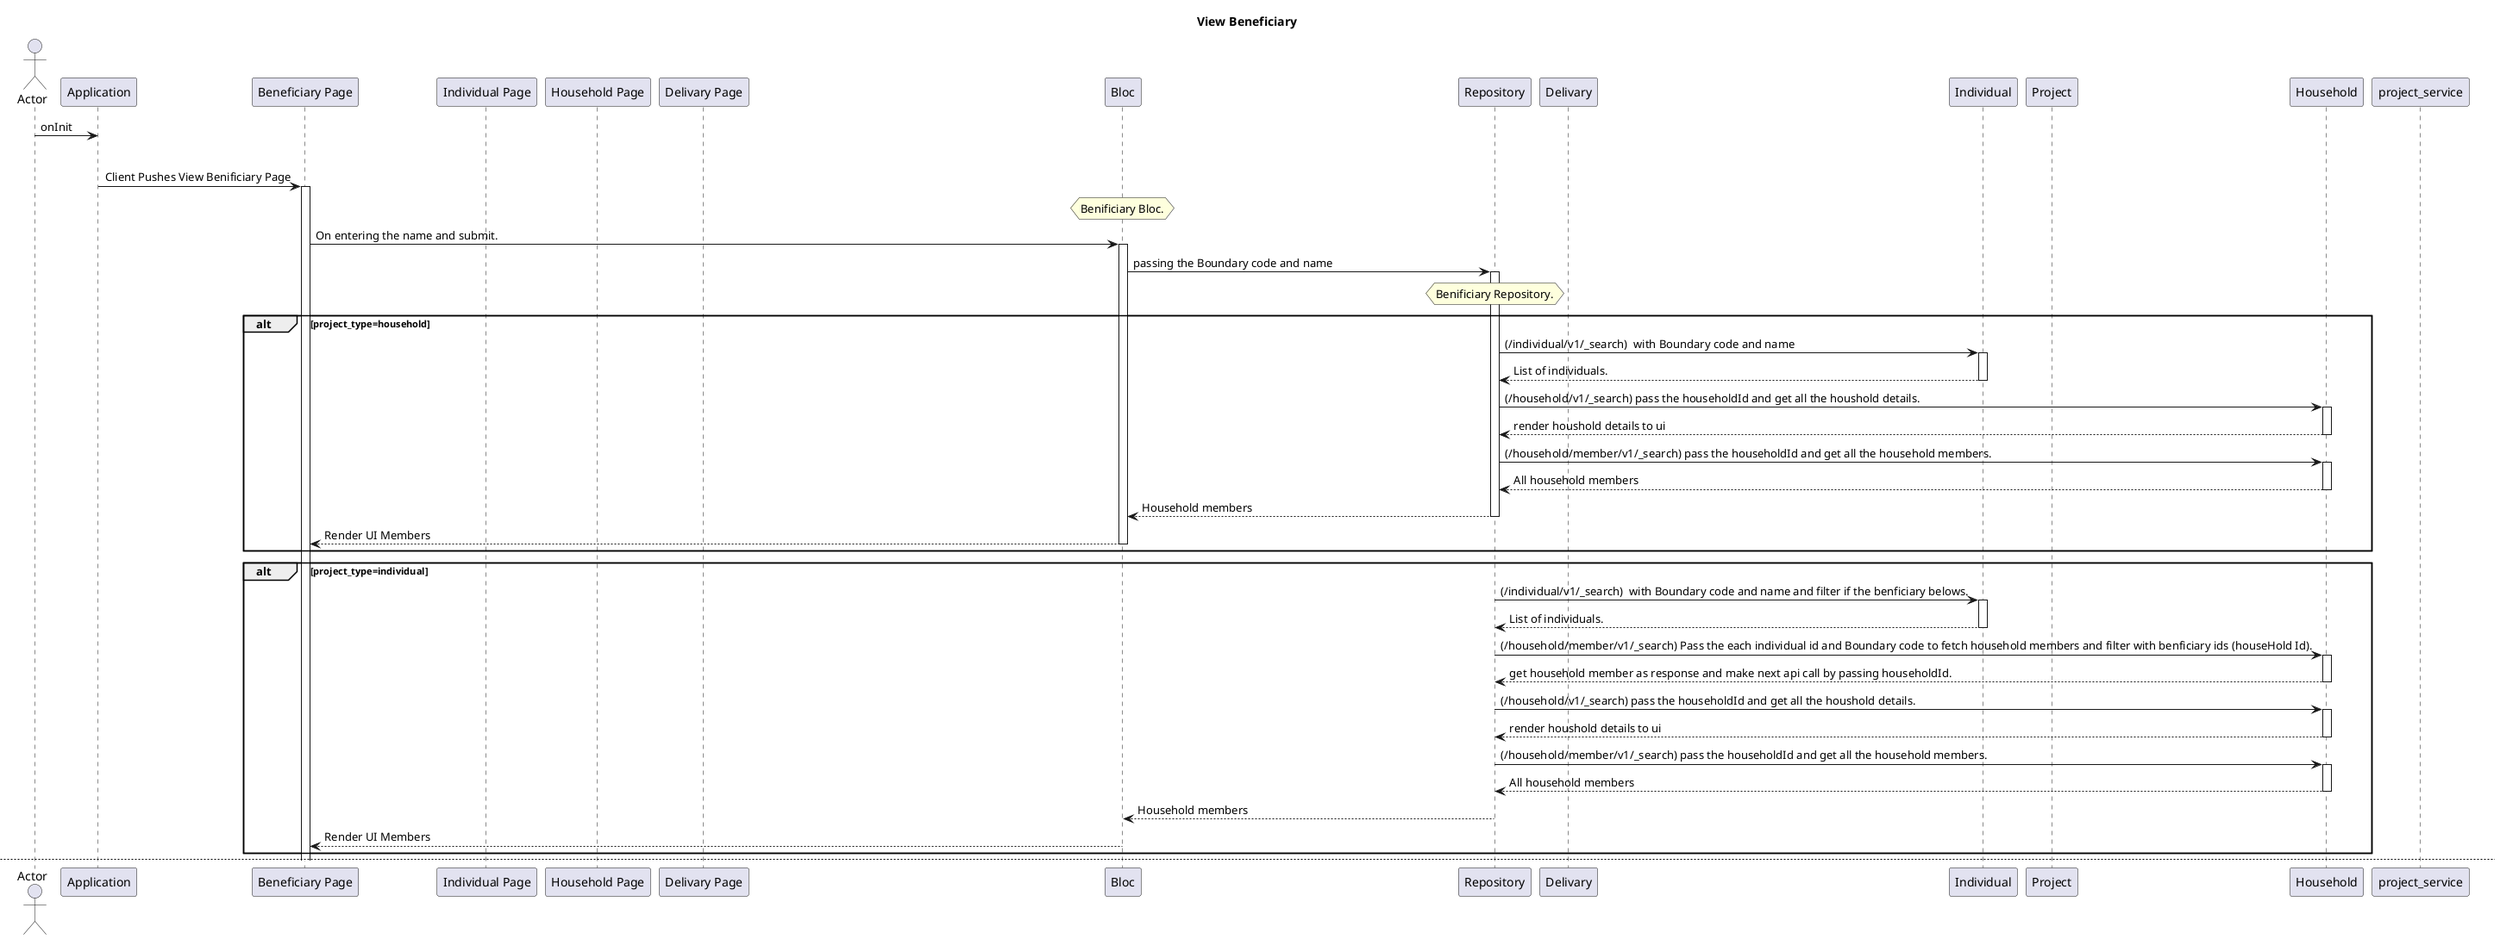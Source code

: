 @startuml
!function $my_code($fgcolor, $bgcolor)
!return "<color:"+$fgcolor+"><back:"+$bgcolor+"><size:14><b><font:monospaced>"
!endfunction
actor Actor
participant Application as client
participant "Beneficiary Page" as beneficiary
participant "Individual Page" as individual
participant "Household Page" as household
participant "Delivary Page" as delivary
participant Bloc
participant Repository as repository
participant Delivary as delivary_service
participant Individual as individual_service
participant Project as project_serivce
participant Household as house_hold_service
title View Beneficiary
Actor -> client: onInit
group  View Benificiary

    autoactivate on


    client -> beneficiary: Client Pushes View Benificiary Page
    hnote over Bloc : Benificiary Bloc.
    beneficiary -> Bloc : On entering the name and submit.
    Bloc -> repository : passing the Boundary code and name
    hnote over repository : Benificiary Repository.

alt project_type=household
    repository -> individual_service : (/individual/v1/_search)  with Boundary code and name
    return List of individuals.

    repository -> house_hold_service : (/household/v1/_search) pass the householdId and get all the houshold details.
    return render houshold details to ui

    repository -> house_hold_service : (/household/member/v1/_search) pass the householdId and get all the household members.
    return All household members

    repository --> Bloc: Household members
    Bloc --> beneficiary:  Render UI Members
end

alt project_type=individual 
 repository -> individual_service : (/individual/v1/_search)  with Boundary code and name and filter if the benficiary belows.
    return List of individuals.
        repository -> house_hold_service: (/household/member/v1/_search) Pass the each individual id and Boundary code to fetch household members and filter with benficiary ids (houseHold Id).
    return get household member as response and make next api call by passing householdId.
      repository -> house_hold_service : (/household/v1/_search) pass the householdId and get all the houshold details.
    return render houshold details to ui

    repository -> house_hold_service : (/household/member/v1/_search) pass the householdId and get all the household members.
    return All household members

    repository --> Bloc: Household members
    Bloc --> beneficiary:  Render UI Members

    autoactivate off
end
newpage Create Individual
Actor -> client: onInit
group  Added New Individual
    autoactivate on
    client -> individual: Client Pushes View Individual Page with household id as path params.
    hnote over Bloc : Registration Bloc.
    individual -> Bloc: Oninit() trigger a function to fetch additional fields.
    Bloc -> client :  get the stored schema data (Additional Fields) + Project details.
    client --> individual: Additional Fields + Project details + household id.
    individual -> Bloc: Enter all the required field details and submit.
    Bloc -> repository : passing the tenant id and fields + household id
    hnote over repository : Individual Repository.
    repository -> individual_service : (/individual/v1/_create) by passing all the field details.
    individual_service -->repository : Details of individual.
    alt project_type=individual
        repository -[#red]>  project_serivce :  (/project/beneficiary/v1/_create) create project beneficiary
        project_serivce -[#red]-> repository : Project beneficiary details as response.
    end
    repository -> household : (/household/member/v1/_create) add individual to household as member.
    household -->repository :retun household member as response.
    repository --> Bloc : individual details.
    Bloc --> individual : navigate the user to Delivery Screen.
    autoactivate off
end
newpage Household registration
Actor -> client: onInit
group  Added New HouseHold
    autoactivate on
    client -> household: Client Pushes View HouseHold Page
    hnote over Bloc :  Registation Bloc.
    household -> Bloc: Oninit() trigger a function to fetch additional fields.
    Bloc -> client :  get the stored schema data (Additional Fields) + Project details.
    client --> household: Additional Fields + Project details.
    household -> Bloc: Enter all the required field details and submit.
    Bloc -> repository : passing the tenant id and fields
    hnote over repository : House Hold Repository.
    repository -> house_hold_service : (/household/v1/_create) by passing all the field details.
    house_hold_service --> repository :  household details as reponse.
    repository -> project_service: (/project/beneficiary/v1/_create) create a beneficiary by passing the household details.
    project_service --> repository :  beneficiary details as response.
    repository --> Bloc : (HH + Project Beneficiary) details.
    Bloc --> household : Navigate user to individual page.
    autoactivate off
end
newpage Delivery
Actor -> client: onInit
group  Added New Delivary
    autoactivate on
    client -> delivary: Client Pushes View Delivary Page with household id (or) individual id  as path params.
    hnote over Bloc : delivary Bloc.
    delivary -> Bloc: Oninit() trigger a function to fetch additional fields + project details and .
    Bloc -> client :  get the stored schema data (Additional Fields) + Project details.
    client -->delivary: Additional Fields + Project details + household id (or) individual id.
    delivary -> Bloc: Enter all the required field details and submit.
    Bloc -> repository : passing the tenant id and fields + household id (or) individual id
    hnote over repository : Delivary Repository.
    repository -> project_serivce : (/project/task/v1/_create)  create a task against the beneficiary.
    project_serivce --> repository : task details as response.
    repository --> Bloc :  task details.
    Bloc --> delivary : navigate the user to Benificiary view Screen after showing a tost message.
    autoactivate off
end
@enduml